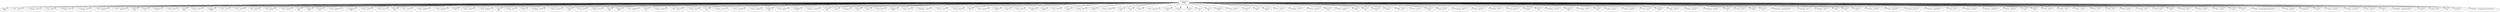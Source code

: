 strict digraph  {
	"['unknown']
1244" -> "['node']
278";
	"['unknown']
1244" -> "['data', 'stable']
1";
	"['unknown']
1244" -> "['compact', 'oper']
2";
	"['unknown']
1244" -> "['test', 'data']
2";
	"['unknown']
1244" -> "['compact', 'test']
2";
	"['unknown']
1244" -> "['compact', 'data']
19";
	"['unknown']
1244" -> "['fail', 'exception']
3";
	"['unknown']
1244" -> "['test', 'exception']
2";
	"['unknown']
1244" -> "['oper']
10";
	"['unknown']
1244" -> "['cluster']
3";
	"['unknown']
1244" -> "['exception']
6";
	"['unknown']
1244" -> "['write', 'time']
3";
	"['unknown']
1244" -> "['data']
83";
	"['unknown']
1244" -> "['index', 'creat']
2";
	"['unknown']
1244" -> "['compact']
104";
	"['unknown']
1244" -> "['test', 'start']
1";
	"['unknown']
1244" -> "['test', 'error']
3";
	"['unknown']
1244" -> "['fail', 'chang']
3";
	"['unknown']
1244" -> "['fail', 'stream']
4";
	"['unknown']
1244" -> "['start', 'repair']
1";
	"['unknown']
1244" -> "['oper']
56";
	"['unknown']
1244" -> "['stable']
59";
	"['unknown']
1244" -> "['cluster']
22";
	"['unknown']
1244" -> "['cache', 'problem']
2";
	"['unknown']
1244" -> "['exception']
59";
	"['unknown']
1244" -> "['write', 'cache']
1";
	"['unknown']
1244" -> "['time', 'error']
1";
	"['unknown']
1244" -> "['time']
8";
	"['unknown']
1244" -> "['test', 'creat']
5";
	"['unknown']
1244" -> "['index', 'happen']
2";
	"['unknown']
1244" -> "['start', 'problem']
1";
	"['unknown']
1244" -> "['read']
7";
	"['unknown']
1244" -> "['index', 'chang']
2";
	"['unknown']
1244" -> "['read', 'problem']
1";
	"['unknown']
1244" -> "['fail']
29";
	"['unknown']
1244" -> "['chang', 'size']
2";
	"['unknown']
1244" -> "['write']
4";
	"['unknown']
1244" -> "['problem', 'write']
1";
	"['unknown']
1244" -> "['queri', 'custom']
2";
	"['unknown']
1244" -> "['time']
22";
	"['unknown']
1244" -> "['write', 'lock']
2";
	"['unknown']
1244" -> "['queri', 'error']
2";
	"['unknown']
1244" -> "['test']
24";
	"['unknown']
1244" -> "['repair']
20";
	"['unknown']
1244" -> "['valu', 'subject']
2";
	"['unknown']
1244" -> "['creat']
27";
	"['unknown']
1244" -> "['subject', 'batch']
1";
	"['unknown']
1244" -> "['file', 'memori']
1";
	"['unknown']
1244" -> "['chang', 'class']
1";
	"['unknown']
1244" -> "['start']
12";
	"['unknown']
1244" -> "['thread', 'server']
2";
	"['unknown']
1244" -> "['class', 'stream']
1";
	"['unknown']
1244" -> "['break', 'chang']
2";
	"['unknown']
1244" -> "['index']
18";
	"['unknown']
1244" -> "['work', 'detect']
1";
	"['unknown']
1244" -> "['problem']
9";
	"['unknown']
1244" -> "['subject', 'stream']
1";
	"['unknown']
1244" -> "['read']
19";
	"['unknown']
1244" -> "['size']
4";
	"['unknown']
1244" -> "['consequ']
7";
	"['unknown']
1244" -> "['write']
13";
	"['unknown']
1244" -> "['error']
17";
	"['unknown']
1244" -> "['queri', 'give']
3";
	"['unknown']
1244" -> "['happen']
8";
	"['unknown']
1244" -> "['work', 'issu']
1";
	"['unknown']
1244" -> "['tombston', 'rang']
3";
	"['unknown']
1244" -> "['return', 'valu']
1";
	"['unknown']
1244" -> "['detail', 'batch']
2";
	"['unknown']
1244" -> "['file']
3";
	"['unknown']
1244" -> "['flush', 'thread']
1";
	"['unknown']
1244" -> "['subject']
6";
	"['unknown']
1244" -> "['class']
7";
	"['unknown']
1244" -> "['code', 'valu']
2";
	"['unknown']
1244" -> "['memori']
3";
	"['unknown']
1244" -> "['chang']
4";
	"['unknown']
1244" -> "['size', 'hint']
1";
	"['unknown']
1244" -> "['cache']
14";
	"['unknown']
1244" -> "['optim', 'add']
2";
	"['unknown']
1244" -> "['break']
3";
	"['unknown']
1244" -> "['remov', 'follow']
1";
	"['unknown']
1244" -> "['work']
10";
	"['unknown']
1244" -> "['issu']
4";
	"['unknown']
1244" -> "['queri']
3";
	"['unknown']
1244" -> "['hint', 'keyspac']
1";
	"['unknown']
1244" -> "['stream']
4";
	"['unknown']
1244" -> "['server']
2";
	"['unknown']
1244" -> "['return']
2";
	"['unknown']
1244" -> "['rang']
4";
	"['unknown']
1244" -> "['give']
8";
	"['unknown']
1244" -> "['default']
4";
	"['unknown']
1244" -> "['insert', 'token']
1";
	"['unknown']
1244" -> "['detect']
6";
	"['unknown']
1244" -> "['flush']
2";
	"['unknown']
1244" -> "['gossip']
6";
	"['unknown']
1244" -> "['list', 'trunk']
1";
	"['unknown']
1244" -> "['messag', 'avoid']
1";
	"['unknown']
1244" -> "['block', 'counter']
1";
	"['unknown']
1244" -> "['batch']
3";
	"['unknown']
1244" -> "['allow', 'support']
1";
	"['unknown']
1244" -> "['delet']
2";
	"['unknown']
1244" -> "['valu']
4";
	"['unknown']
1244" -> "['improve']
4";
	"['unknown']
1244" -> "['report']
3";
	"['unknown']
1244" -> "['filter', 'alloc']
2";
	"['unknown']
1244" -> "['size', 'calcul']
1";
	"['unknown']
1244" -> "['remov']
4";
	"['unknown']
1244" -> "['lead', 'thrift']
1";
	"['unknown']
1244" -> "['bootstrap', 'failur']
1";
	"['unknown']
1244" -> "['drop', 'method']
1";
	"['unknown']
1244" -> "['thread', 'thrift']
1";
	"['unknown']
1244" -> "['race', 'process']
1";
	"['unknown']
1244" -> "['keyspac']
3";
	"['unknown']
1244" -> "['hint']
4";
	"['unknown']
1244" -> "['method', 'custom']
1";
	"['unknown']
1244" -> "['support']
8";
	"['unknown']
1244" -> "['commit', 'trunk']
1";
	"['unknown']
1244" -> "['state']
2";
	"['unknown']
1244" -> "['updat', 'replay']
1";
	"['unknown']
1244" -> "['insert', 'exampl']
1";
	"['unknown']
1244" -> "['race', 'move']
1";
	"['unknown']
1244" -> "['upgrad']
2";
	"['unknown']
1244" -> "['keep', 'context']
1";
	"['unknown']
1244" -> "['gener', 'version']
1";
	"['unknown']
1244" -> "['tombston', 'contain']
1";
	"['unknown']
1244" -> "['calcul']
3";
	"['unknown']
1244" -> "['order', 'byte']
1";
	"['unknown']
1244" -> "['check']
2";
	"['unknown']
1244" -> "['avoid']
3";
	"['unknown']
1244" -> "['bootstrap', 'assertionerror']
1";
	"['unknown']
1244" -> "['messag', 'serv']
1";
	"['unknown']
1244" -> "['number', 'input']
1";
	"['unknown']
1244" -> "['code']
1";
	"['unknown']
1244" -> "['follow']
2";
	"['unknown']
1244" -> "['method']
2";
	"['unknown']
1244" -> "['current', 'someth']
1";
	"['unknown']
1244" -> "['board', 'reproduc']
1";
	"['unknown']
1244" -> "['connect', 'discuss']
1";
	"['unknown']
1244" -> "['prevent', 'implement']
1";
	"['unknown']
1244" -> "['ring', 'throw']
1";
	"['unknown']
1244" -> "['schema', 'corrupt']
1";
	"['unknown']
1244" -> "['process', 'segment']
1";
	"['unknown']
1244" -> "['move', 'address']
1";
	"['unknown']
1244" -> "['trunk']
2";
	"['unknown']
1244" -> "['thrift']
3";
	"['unknown']
1244" -> "['path', 'ticket']
1";
	"['unknown']
1244" -> "['count', 'slice']
1";
	"['unknown']
1244" -> "['name', 'collect']
1";
	"['unknown']
1244" -> "['byte', 'store']
1";
	"['unknown']
1244" -> "['disk', 'end']
1";
	"['unknown']
1244" -> "['know', 'begin']
1";
	"['unknown']
1244" -> "['second', 'loop']
1";
	"['unknown']
1244" -> "['tabl', 'expir']
1";
	"['unknown']
1244" -> "['serial']
1";
	"['unknown']
1244" -> "['exampl', 'logic']
1";
	"['unknown']
1244" -> "['region', 'detail']
1";
	"['unknown']
1244" -> "['deliv', 'output']
1";
	"['unknown']
1244" -> "['assert']
2";
	"['unknown']
1244" -> "['miss']
1";
	"['unknown']
1244" -> "['path', 'arraybackedsortedcolumn']
1";
	"['unknown']
1244" -> "['page', 'hadoop']
1";
	"['unknown']
1244" -> "['implement']
1";
	"['unknown']
1244" -> "['includ']
1";
	"['unknown']
1244" -> "['repeat', 'hadoop']
1";
	"['unknown']
1244" -> "['compar', 'scenario']
1";
	"['unknown']
1244" -> "['put', 'control']
1";
	"['unknown']
1244" -> "['select']
1";
	"['unknown']
1244" -> "['bytebuff', 'randompartition']
1";
	"['unknown']
1244" -> "['access']
1";
	"['unknown']
1244" -> "['jump', 'field']
1";
	"['unknown']
1244" -> "['bug']
1";
	"['unknown']
1244" -> "['blacklist']
1";
	"['unknown']
1244" -> "['noformat', 'arraybackedsortedcolumn']
1";
}
